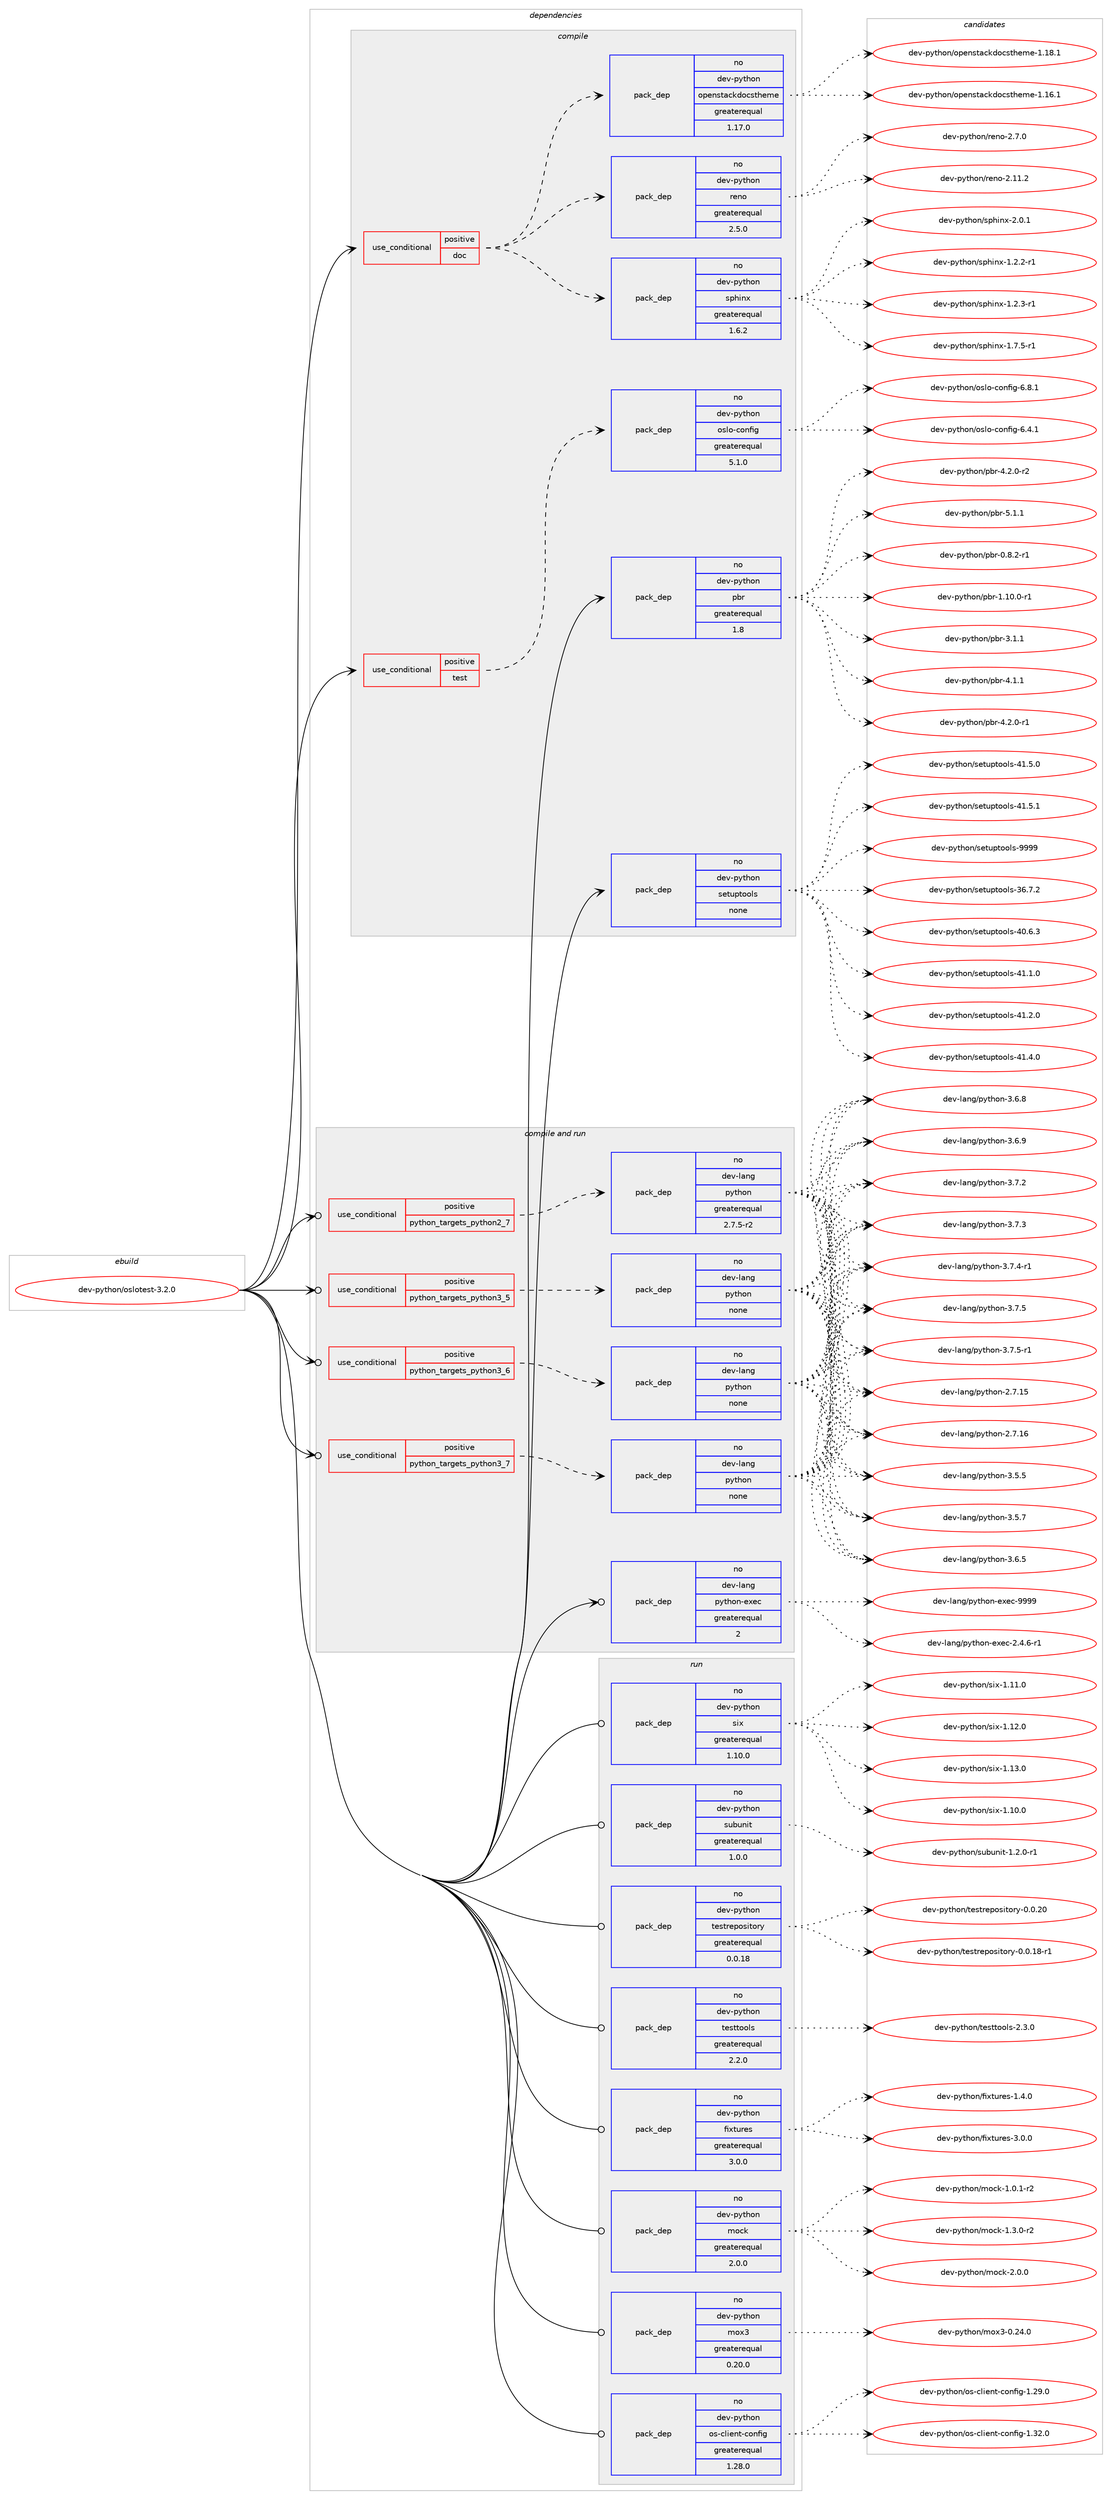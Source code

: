 digraph prolog {

# *************
# Graph options
# *************

newrank=true;
concentrate=true;
compound=true;
graph [rankdir=LR,fontname=Helvetica,fontsize=10,ranksep=1.5];#, ranksep=2.5, nodesep=0.2];
edge  [arrowhead=vee];
node  [fontname=Helvetica,fontsize=10];

# **********
# The ebuild
# **********

subgraph cluster_leftcol {
color=gray;
rank=same;
label=<<i>ebuild</i>>;
id [label="dev-python/oslotest-3.2.0", color=red, width=4, href="../dev-python/oslotest-3.2.0.svg"];
}

# ****************
# The dependencies
# ****************

subgraph cluster_midcol {
color=gray;
label=<<i>dependencies</i>>;
subgraph cluster_compile {
fillcolor="#eeeeee";
style=filled;
label=<<i>compile</i>>;
subgraph cond143910 {
dependency619849 [label=<<TABLE BORDER="0" CELLBORDER="1" CELLSPACING="0" CELLPADDING="4"><TR><TD ROWSPAN="3" CELLPADDING="10">use_conditional</TD></TR><TR><TD>positive</TD></TR><TR><TD>doc</TD></TR></TABLE>>, shape=none, color=red];
subgraph pack464129 {
dependency619850 [label=<<TABLE BORDER="0" CELLBORDER="1" CELLSPACING="0" CELLPADDING="4" WIDTH="220"><TR><TD ROWSPAN="6" CELLPADDING="30">pack_dep</TD></TR><TR><TD WIDTH="110">no</TD></TR><TR><TD>dev-python</TD></TR><TR><TD>openstackdocstheme</TD></TR><TR><TD>greaterequal</TD></TR><TR><TD>1.17.0</TD></TR></TABLE>>, shape=none, color=blue];
}
dependency619849:e -> dependency619850:w [weight=20,style="dashed",arrowhead="vee"];
subgraph pack464130 {
dependency619851 [label=<<TABLE BORDER="0" CELLBORDER="1" CELLSPACING="0" CELLPADDING="4" WIDTH="220"><TR><TD ROWSPAN="6" CELLPADDING="30">pack_dep</TD></TR><TR><TD WIDTH="110">no</TD></TR><TR><TD>dev-python</TD></TR><TR><TD>sphinx</TD></TR><TR><TD>greaterequal</TD></TR><TR><TD>1.6.2</TD></TR></TABLE>>, shape=none, color=blue];
}
dependency619849:e -> dependency619851:w [weight=20,style="dashed",arrowhead="vee"];
subgraph pack464131 {
dependency619852 [label=<<TABLE BORDER="0" CELLBORDER="1" CELLSPACING="0" CELLPADDING="4" WIDTH="220"><TR><TD ROWSPAN="6" CELLPADDING="30">pack_dep</TD></TR><TR><TD WIDTH="110">no</TD></TR><TR><TD>dev-python</TD></TR><TR><TD>reno</TD></TR><TR><TD>greaterequal</TD></TR><TR><TD>2.5.0</TD></TR></TABLE>>, shape=none, color=blue];
}
dependency619849:e -> dependency619852:w [weight=20,style="dashed",arrowhead="vee"];
}
id:e -> dependency619849:w [weight=20,style="solid",arrowhead="vee"];
subgraph cond143911 {
dependency619853 [label=<<TABLE BORDER="0" CELLBORDER="1" CELLSPACING="0" CELLPADDING="4"><TR><TD ROWSPAN="3" CELLPADDING="10">use_conditional</TD></TR><TR><TD>positive</TD></TR><TR><TD>test</TD></TR></TABLE>>, shape=none, color=red];
subgraph pack464132 {
dependency619854 [label=<<TABLE BORDER="0" CELLBORDER="1" CELLSPACING="0" CELLPADDING="4" WIDTH="220"><TR><TD ROWSPAN="6" CELLPADDING="30">pack_dep</TD></TR><TR><TD WIDTH="110">no</TD></TR><TR><TD>dev-python</TD></TR><TR><TD>oslo-config</TD></TR><TR><TD>greaterequal</TD></TR><TR><TD>5.1.0</TD></TR></TABLE>>, shape=none, color=blue];
}
dependency619853:e -> dependency619854:w [weight=20,style="dashed",arrowhead="vee"];
}
id:e -> dependency619853:w [weight=20,style="solid",arrowhead="vee"];
subgraph pack464133 {
dependency619855 [label=<<TABLE BORDER="0" CELLBORDER="1" CELLSPACING="0" CELLPADDING="4" WIDTH="220"><TR><TD ROWSPAN="6" CELLPADDING="30">pack_dep</TD></TR><TR><TD WIDTH="110">no</TD></TR><TR><TD>dev-python</TD></TR><TR><TD>pbr</TD></TR><TR><TD>greaterequal</TD></TR><TR><TD>1.8</TD></TR></TABLE>>, shape=none, color=blue];
}
id:e -> dependency619855:w [weight=20,style="solid",arrowhead="vee"];
subgraph pack464134 {
dependency619856 [label=<<TABLE BORDER="0" CELLBORDER="1" CELLSPACING="0" CELLPADDING="4" WIDTH="220"><TR><TD ROWSPAN="6" CELLPADDING="30">pack_dep</TD></TR><TR><TD WIDTH="110">no</TD></TR><TR><TD>dev-python</TD></TR><TR><TD>setuptools</TD></TR><TR><TD>none</TD></TR><TR><TD></TD></TR></TABLE>>, shape=none, color=blue];
}
id:e -> dependency619856:w [weight=20,style="solid",arrowhead="vee"];
}
subgraph cluster_compileandrun {
fillcolor="#eeeeee";
style=filled;
label=<<i>compile and run</i>>;
subgraph cond143912 {
dependency619857 [label=<<TABLE BORDER="0" CELLBORDER="1" CELLSPACING="0" CELLPADDING="4"><TR><TD ROWSPAN="3" CELLPADDING="10">use_conditional</TD></TR><TR><TD>positive</TD></TR><TR><TD>python_targets_python2_7</TD></TR></TABLE>>, shape=none, color=red];
subgraph pack464135 {
dependency619858 [label=<<TABLE BORDER="0" CELLBORDER="1" CELLSPACING="0" CELLPADDING="4" WIDTH="220"><TR><TD ROWSPAN="6" CELLPADDING="30">pack_dep</TD></TR><TR><TD WIDTH="110">no</TD></TR><TR><TD>dev-lang</TD></TR><TR><TD>python</TD></TR><TR><TD>greaterequal</TD></TR><TR><TD>2.7.5-r2</TD></TR></TABLE>>, shape=none, color=blue];
}
dependency619857:e -> dependency619858:w [weight=20,style="dashed",arrowhead="vee"];
}
id:e -> dependency619857:w [weight=20,style="solid",arrowhead="odotvee"];
subgraph cond143913 {
dependency619859 [label=<<TABLE BORDER="0" CELLBORDER="1" CELLSPACING="0" CELLPADDING="4"><TR><TD ROWSPAN="3" CELLPADDING="10">use_conditional</TD></TR><TR><TD>positive</TD></TR><TR><TD>python_targets_python3_5</TD></TR></TABLE>>, shape=none, color=red];
subgraph pack464136 {
dependency619860 [label=<<TABLE BORDER="0" CELLBORDER="1" CELLSPACING="0" CELLPADDING="4" WIDTH="220"><TR><TD ROWSPAN="6" CELLPADDING="30">pack_dep</TD></TR><TR><TD WIDTH="110">no</TD></TR><TR><TD>dev-lang</TD></TR><TR><TD>python</TD></TR><TR><TD>none</TD></TR><TR><TD></TD></TR></TABLE>>, shape=none, color=blue];
}
dependency619859:e -> dependency619860:w [weight=20,style="dashed",arrowhead="vee"];
}
id:e -> dependency619859:w [weight=20,style="solid",arrowhead="odotvee"];
subgraph cond143914 {
dependency619861 [label=<<TABLE BORDER="0" CELLBORDER="1" CELLSPACING="0" CELLPADDING="4"><TR><TD ROWSPAN="3" CELLPADDING="10">use_conditional</TD></TR><TR><TD>positive</TD></TR><TR><TD>python_targets_python3_6</TD></TR></TABLE>>, shape=none, color=red];
subgraph pack464137 {
dependency619862 [label=<<TABLE BORDER="0" CELLBORDER="1" CELLSPACING="0" CELLPADDING="4" WIDTH="220"><TR><TD ROWSPAN="6" CELLPADDING="30">pack_dep</TD></TR><TR><TD WIDTH="110">no</TD></TR><TR><TD>dev-lang</TD></TR><TR><TD>python</TD></TR><TR><TD>none</TD></TR><TR><TD></TD></TR></TABLE>>, shape=none, color=blue];
}
dependency619861:e -> dependency619862:w [weight=20,style="dashed",arrowhead="vee"];
}
id:e -> dependency619861:w [weight=20,style="solid",arrowhead="odotvee"];
subgraph cond143915 {
dependency619863 [label=<<TABLE BORDER="0" CELLBORDER="1" CELLSPACING="0" CELLPADDING="4"><TR><TD ROWSPAN="3" CELLPADDING="10">use_conditional</TD></TR><TR><TD>positive</TD></TR><TR><TD>python_targets_python3_7</TD></TR></TABLE>>, shape=none, color=red];
subgraph pack464138 {
dependency619864 [label=<<TABLE BORDER="0" CELLBORDER="1" CELLSPACING="0" CELLPADDING="4" WIDTH="220"><TR><TD ROWSPAN="6" CELLPADDING="30">pack_dep</TD></TR><TR><TD WIDTH="110">no</TD></TR><TR><TD>dev-lang</TD></TR><TR><TD>python</TD></TR><TR><TD>none</TD></TR><TR><TD></TD></TR></TABLE>>, shape=none, color=blue];
}
dependency619863:e -> dependency619864:w [weight=20,style="dashed",arrowhead="vee"];
}
id:e -> dependency619863:w [weight=20,style="solid",arrowhead="odotvee"];
subgraph pack464139 {
dependency619865 [label=<<TABLE BORDER="0" CELLBORDER="1" CELLSPACING="0" CELLPADDING="4" WIDTH="220"><TR><TD ROWSPAN="6" CELLPADDING="30">pack_dep</TD></TR><TR><TD WIDTH="110">no</TD></TR><TR><TD>dev-lang</TD></TR><TR><TD>python-exec</TD></TR><TR><TD>greaterequal</TD></TR><TR><TD>2</TD></TR></TABLE>>, shape=none, color=blue];
}
id:e -> dependency619865:w [weight=20,style="solid",arrowhead="odotvee"];
}
subgraph cluster_run {
fillcolor="#eeeeee";
style=filled;
label=<<i>run</i>>;
subgraph pack464140 {
dependency619866 [label=<<TABLE BORDER="0" CELLBORDER="1" CELLSPACING="0" CELLPADDING="4" WIDTH="220"><TR><TD ROWSPAN="6" CELLPADDING="30">pack_dep</TD></TR><TR><TD WIDTH="110">no</TD></TR><TR><TD>dev-python</TD></TR><TR><TD>fixtures</TD></TR><TR><TD>greaterequal</TD></TR><TR><TD>3.0.0</TD></TR></TABLE>>, shape=none, color=blue];
}
id:e -> dependency619866:w [weight=20,style="solid",arrowhead="odot"];
subgraph pack464141 {
dependency619867 [label=<<TABLE BORDER="0" CELLBORDER="1" CELLSPACING="0" CELLPADDING="4" WIDTH="220"><TR><TD ROWSPAN="6" CELLPADDING="30">pack_dep</TD></TR><TR><TD WIDTH="110">no</TD></TR><TR><TD>dev-python</TD></TR><TR><TD>mock</TD></TR><TR><TD>greaterequal</TD></TR><TR><TD>2.0.0</TD></TR></TABLE>>, shape=none, color=blue];
}
id:e -> dependency619867:w [weight=20,style="solid",arrowhead="odot"];
subgraph pack464142 {
dependency619868 [label=<<TABLE BORDER="0" CELLBORDER="1" CELLSPACING="0" CELLPADDING="4" WIDTH="220"><TR><TD ROWSPAN="6" CELLPADDING="30">pack_dep</TD></TR><TR><TD WIDTH="110">no</TD></TR><TR><TD>dev-python</TD></TR><TR><TD>mox3</TD></TR><TR><TD>greaterequal</TD></TR><TR><TD>0.20.0</TD></TR></TABLE>>, shape=none, color=blue];
}
id:e -> dependency619868:w [weight=20,style="solid",arrowhead="odot"];
subgraph pack464143 {
dependency619869 [label=<<TABLE BORDER="0" CELLBORDER="1" CELLSPACING="0" CELLPADDING="4" WIDTH="220"><TR><TD ROWSPAN="6" CELLPADDING="30">pack_dep</TD></TR><TR><TD WIDTH="110">no</TD></TR><TR><TD>dev-python</TD></TR><TR><TD>os-client-config</TD></TR><TR><TD>greaterequal</TD></TR><TR><TD>1.28.0</TD></TR></TABLE>>, shape=none, color=blue];
}
id:e -> dependency619869:w [weight=20,style="solid",arrowhead="odot"];
subgraph pack464144 {
dependency619870 [label=<<TABLE BORDER="0" CELLBORDER="1" CELLSPACING="0" CELLPADDING="4" WIDTH="220"><TR><TD ROWSPAN="6" CELLPADDING="30">pack_dep</TD></TR><TR><TD WIDTH="110">no</TD></TR><TR><TD>dev-python</TD></TR><TR><TD>six</TD></TR><TR><TD>greaterequal</TD></TR><TR><TD>1.10.0</TD></TR></TABLE>>, shape=none, color=blue];
}
id:e -> dependency619870:w [weight=20,style="solid",arrowhead="odot"];
subgraph pack464145 {
dependency619871 [label=<<TABLE BORDER="0" CELLBORDER="1" CELLSPACING="0" CELLPADDING="4" WIDTH="220"><TR><TD ROWSPAN="6" CELLPADDING="30">pack_dep</TD></TR><TR><TD WIDTH="110">no</TD></TR><TR><TD>dev-python</TD></TR><TR><TD>subunit</TD></TR><TR><TD>greaterequal</TD></TR><TR><TD>1.0.0</TD></TR></TABLE>>, shape=none, color=blue];
}
id:e -> dependency619871:w [weight=20,style="solid",arrowhead="odot"];
subgraph pack464146 {
dependency619872 [label=<<TABLE BORDER="0" CELLBORDER="1" CELLSPACING="0" CELLPADDING="4" WIDTH="220"><TR><TD ROWSPAN="6" CELLPADDING="30">pack_dep</TD></TR><TR><TD WIDTH="110">no</TD></TR><TR><TD>dev-python</TD></TR><TR><TD>testrepository</TD></TR><TR><TD>greaterequal</TD></TR><TR><TD>0.0.18</TD></TR></TABLE>>, shape=none, color=blue];
}
id:e -> dependency619872:w [weight=20,style="solid",arrowhead="odot"];
subgraph pack464147 {
dependency619873 [label=<<TABLE BORDER="0" CELLBORDER="1" CELLSPACING="0" CELLPADDING="4" WIDTH="220"><TR><TD ROWSPAN="6" CELLPADDING="30">pack_dep</TD></TR><TR><TD WIDTH="110">no</TD></TR><TR><TD>dev-python</TD></TR><TR><TD>testtools</TD></TR><TR><TD>greaterequal</TD></TR><TR><TD>2.2.0</TD></TR></TABLE>>, shape=none, color=blue];
}
id:e -> dependency619873:w [weight=20,style="solid",arrowhead="odot"];
}
}

# **************
# The candidates
# **************

subgraph cluster_choices {
rank=same;
color=gray;
label=<<i>candidates</i>>;

subgraph choice464129 {
color=black;
nodesep=1;
choice100101118451121211161041111104711111210111011511697991071001119911511610410110910145494649544649 [label="dev-python/openstackdocstheme-1.16.1", color=red, width=4,href="../dev-python/openstackdocstheme-1.16.1.svg"];
choice100101118451121211161041111104711111210111011511697991071001119911511610410110910145494649564649 [label="dev-python/openstackdocstheme-1.18.1", color=red, width=4,href="../dev-python/openstackdocstheme-1.18.1.svg"];
dependency619850:e -> choice100101118451121211161041111104711111210111011511697991071001119911511610410110910145494649544649:w [style=dotted,weight="100"];
dependency619850:e -> choice100101118451121211161041111104711111210111011511697991071001119911511610410110910145494649564649:w [style=dotted,weight="100"];
}
subgraph choice464130 {
color=black;
nodesep=1;
choice10010111845112121116104111110471151121041051101204549465046504511449 [label="dev-python/sphinx-1.2.2-r1", color=red, width=4,href="../dev-python/sphinx-1.2.2-r1.svg"];
choice10010111845112121116104111110471151121041051101204549465046514511449 [label="dev-python/sphinx-1.2.3-r1", color=red, width=4,href="../dev-python/sphinx-1.2.3-r1.svg"];
choice10010111845112121116104111110471151121041051101204549465546534511449 [label="dev-python/sphinx-1.7.5-r1", color=red, width=4,href="../dev-python/sphinx-1.7.5-r1.svg"];
choice1001011184511212111610411111047115112104105110120455046484649 [label="dev-python/sphinx-2.0.1", color=red, width=4,href="../dev-python/sphinx-2.0.1.svg"];
dependency619851:e -> choice10010111845112121116104111110471151121041051101204549465046504511449:w [style=dotted,weight="100"];
dependency619851:e -> choice10010111845112121116104111110471151121041051101204549465046514511449:w [style=dotted,weight="100"];
dependency619851:e -> choice10010111845112121116104111110471151121041051101204549465546534511449:w [style=dotted,weight="100"];
dependency619851:e -> choice1001011184511212111610411111047115112104105110120455046484649:w [style=dotted,weight="100"];
}
subgraph choice464131 {
color=black;
nodesep=1;
choice100101118451121211161041111104711410111011145504649494650 [label="dev-python/reno-2.11.2", color=red, width=4,href="../dev-python/reno-2.11.2.svg"];
choice1001011184511212111610411111047114101110111455046554648 [label="dev-python/reno-2.7.0", color=red, width=4,href="../dev-python/reno-2.7.0.svg"];
dependency619852:e -> choice100101118451121211161041111104711410111011145504649494650:w [style=dotted,weight="100"];
dependency619852:e -> choice1001011184511212111610411111047114101110111455046554648:w [style=dotted,weight="100"];
}
subgraph choice464132 {
color=black;
nodesep=1;
choice10010111845112121116104111110471111151081114599111110102105103455446524649 [label="dev-python/oslo-config-6.4.1", color=red, width=4,href="../dev-python/oslo-config-6.4.1.svg"];
choice10010111845112121116104111110471111151081114599111110102105103455446564649 [label="dev-python/oslo-config-6.8.1", color=red, width=4,href="../dev-python/oslo-config-6.8.1.svg"];
dependency619854:e -> choice10010111845112121116104111110471111151081114599111110102105103455446524649:w [style=dotted,weight="100"];
dependency619854:e -> choice10010111845112121116104111110471111151081114599111110102105103455446564649:w [style=dotted,weight="100"];
}
subgraph choice464133 {
color=black;
nodesep=1;
choice1001011184511212111610411111047112981144548465646504511449 [label="dev-python/pbr-0.8.2-r1", color=red, width=4,href="../dev-python/pbr-0.8.2-r1.svg"];
choice100101118451121211161041111104711298114454946494846484511449 [label="dev-python/pbr-1.10.0-r1", color=red, width=4,href="../dev-python/pbr-1.10.0-r1.svg"];
choice100101118451121211161041111104711298114455146494649 [label="dev-python/pbr-3.1.1", color=red, width=4,href="../dev-python/pbr-3.1.1.svg"];
choice100101118451121211161041111104711298114455246494649 [label="dev-python/pbr-4.1.1", color=red, width=4,href="../dev-python/pbr-4.1.1.svg"];
choice1001011184511212111610411111047112981144552465046484511449 [label="dev-python/pbr-4.2.0-r1", color=red, width=4,href="../dev-python/pbr-4.2.0-r1.svg"];
choice1001011184511212111610411111047112981144552465046484511450 [label="dev-python/pbr-4.2.0-r2", color=red, width=4,href="../dev-python/pbr-4.2.0-r2.svg"];
choice100101118451121211161041111104711298114455346494649 [label="dev-python/pbr-5.1.1", color=red, width=4,href="../dev-python/pbr-5.1.1.svg"];
dependency619855:e -> choice1001011184511212111610411111047112981144548465646504511449:w [style=dotted,weight="100"];
dependency619855:e -> choice100101118451121211161041111104711298114454946494846484511449:w [style=dotted,weight="100"];
dependency619855:e -> choice100101118451121211161041111104711298114455146494649:w [style=dotted,weight="100"];
dependency619855:e -> choice100101118451121211161041111104711298114455246494649:w [style=dotted,weight="100"];
dependency619855:e -> choice1001011184511212111610411111047112981144552465046484511449:w [style=dotted,weight="100"];
dependency619855:e -> choice1001011184511212111610411111047112981144552465046484511450:w [style=dotted,weight="100"];
dependency619855:e -> choice100101118451121211161041111104711298114455346494649:w [style=dotted,weight="100"];
}
subgraph choice464134 {
color=black;
nodesep=1;
choice100101118451121211161041111104711510111611711211611111110811545515446554650 [label="dev-python/setuptools-36.7.2", color=red, width=4,href="../dev-python/setuptools-36.7.2.svg"];
choice100101118451121211161041111104711510111611711211611111110811545524846544651 [label="dev-python/setuptools-40.6.3", color=red, width=4,href="../dev-python/setuptools-40.6.3.svg"];
choice100101118451121211161041111104711510111611711211611111110811545524946494648 [label="dev-python/setuptools-41.1.0", color=red, width=4,href="../dev-python/setuptools-41.1.0.svg"];
choice100101118451121211161041111104711510111611711211611111110811545524946504648 [label="dev-python/setuptools-41.2.0", color=red, width=4,href="../dev-python/setuptools-41.2.0.svg"];
choice100101118451121211161041111104711510111611711211611111110811545524946524648 [label="dev-python/setuptools-41.4.0", color=red, width=4,href="../dev-python/setuptools-41.4.0.svg"];
choice100101118451121211161041111104711510111611711211611111110811545524946534648 [label="dev-python/setuptools-41.5.0", color=red, width=4,href="../dev-python/setuptools-41.5.0.svg"];
choice100101118451121211161041111104711510111611711211611111110811545524946534649 [label="dev-python/setuptools-41.5.1", color=red, width=4,href="../dev-python/setuptools-41.5.1.svg"];
choice10010111845112121116104111110471151011161171121161111111081154557575757 [label="dev-python/setuptools-9999", color=red, width=4,href="../dev-python/setuptools-9999.svg"];
dependency619856:e -> choice100101118451121211161041111104711510111611711211611111110811545515446554650:w [style=dotted,weight="100"];
dependency619856:e -> choice100101118451121211161041111104711510111611711211611111110811545524846544651:w [style=dotted,weight="100"];
dependency619856:e -> choice100101118451121211161041111104711510111611711211611111110811545524946494648:w [style=dotted,weight="100"];
dependency619856:e -> choice100101118451121211161041111104711510111611711211611111110811545524946504648:w [style=dotted,weight="100"];
dependency619856:e -> choice100101118451121211161041111104711510111611711211611111110811545524946524648:w [style=dotted,weight="100"];
dependency619856:e -> choice100101118451121211161041111104711510111611711211611111110811545524946534648:w [style=dotted,weight="100"];
dependency619856:e -> choice100101118451121211161041111104711510111611711211611111110811545524946534649:w [style=dotted,weight="100"];
dependency619856:e -> choice10010111845112121116104111110471151011161171121161111111081154557575757:w [style=dotted,weight="100"];
}
subgraph choice464135 {
color=black;
nodesep=1;
choice10010111845108971101034711212111610411111045504655464953 [label="dev-lang/python-2.7.15", color=red, width=4,href="../dev-lang/python-2.7.15.svg"];
choice10010111845108971101034711212111610411111045504655464954 [label="dev-lang/python-2.7.16", color=red, width=4,href="../dev-lang/python-2.7.16.svg"];
choice100101118451089711010347112121116104111110455146534653 [label="dev-lang/python-3.5.5", color=red, width=4,href="../dev-lang/python-3.5.5.svg"];
choice100101118451089711010347112121116104111110455146534655 [label="dev-lang/python-3.5.7", color=red, width=4,href="../dev-lang/python-3.5.7.svg"];
choice100101118451089711010347112121116104111110455146544653 [label="dev-lang/python-3.6.5", color=red, width=4,href="../dev-lang/python-3.6.5.svg"];
choice100101118451089711010347112121116104111110455146544656 [label="dev-lang/python-3.6.8", color=red, width=4,href="../dev-lang/python-3.6.8.svg"];
choice100101118451089711010347112121116104111110455146544657 [label="dev-lang/python-3.6.9", color=red, width=4,href="../dev-lang/python-3.6.9.svg"];
choice100101118451089711010347112121116104111110455146554650 [label="dev-lang/python-3.7.2", color=red, width=4,href="../dev-lang/python-3.7.2.svg"];
choice100101118451089711010347112121116104111110455146554651 [label="dev-lang/python-3.7.3", color=red, width=4,href="../dev-lang/python-3.7.3.svg"];
choice1001011184510897110103471121211161041111104551465546524511449 [label="dev-lang/python-3.7.4-r1", color=red, width=4,href="../dev-lang/python-3.7.4-r1.svg"];
choice100101118451089711010347112121116104111110455146554653 [label="dev-lang/python-3.7.5", color=red, width=4,href="../dev-lang/python-3.7.5.svg"];
choice1001011184510897110103471121211161041111104551465546534511449 [label="dev-lang/python-3.7.5-r1", color=red, width=4,href="../dev-lang/python-3.7.5-r1.svg"];
dependency619858:e -> choice10010111845108971101034711212111610411111045504655464953:w [style=dotted,weight="100"];
dependency619858:e -> choice10010111845108971101034711212111610411111045504655464954:w [style=dotted,weight="100"];
dependency619858:e -> choice100101118451089711010347112121116104111110455146534653:w [style=dotted,weight="100"];
dependency619858:e -> choice100101118451089711010347112121116104111110455146534655:w [style=dotted,weight="100"];
dependency619858:e -> choice100101118451089711010347112121116104111110455146544653:w [style=dotted,weight="100"];
dependency619858:e -> choice100101118451089711010347112121116104111110455146544656:w [style=dotted,weight="100"];
dependency619858:e -> choice100101118451089711010347112121116104111110455146544657:w [style=dotted,weight="100"];
dependency619858:e -> choice100101118451089711010347112121116104111110455146554650:w [style=dotted,weight="100"];
dependency619858:e -> choice100101118451089711010347112121116104111110455146554651:w [style=dotted,weight="100"];
dependency619858:e -> choice1001011184510897110103471121211161041111104551465546524511449:w [style=dotted,weight="100"];
dependency619858:e -> choice100101118451089711010347112121116104111110455146554653:w [style=dotted,weight="100"];
dependency619858:e -> choice1001011184510897110103471121211161041111104551465546534511449:w [style=dotted,weight="100"];
}
subgraph choice464136 {
color=black;
nodesep=1;
choice10010111845108971101034711212111610411111045504655464953 [label="dev-lang/python-2.7.15", color=red, width=4,href="../dev-lang/python-2.7.15.svg"];
choice10010111845108971101034711212111610411111045504655464954 [label="dev-lang/python-2.7.16", color=red, width=4,href="../dev-lang/python-2.7.16.svg"];
choice100101118451089711010347112121116104111110455146534653 [label="dev-lang/python-3.5.5", color=red, width=4,href="../dev-lang/python-3.5.5.svg"];
choice100101118451089711010347112121116104111110455146534655 [label="dev-lang/python-3.5.7", color=red, width=4,href="../dev-lang/python-3.5.7.svg"];
choice100101118451089711010347112121116104111110455146544653 [label="dev-lang/python-3.6.5", color=red, width=4,href="../dev-lang/python-3.6.5.svg"];
choice100101118451089711010347112121116104111110455146544656 [label="dev-lang/python-3.6.8", color=red, width=4,href="../dev-lang/python-3.6.8.svg"];
choice100101118451089711010347112121116104111110455146544657 [label="dev-lang/python-3.6.9", color=red, width=4,href="../dev-lang/python-3.6.9.svg"];
choice100101118451089711010347112121116104111110455146554650 [label="dev-lang/python-3.7.2", color=red, width=4,href="../dev-lang/python-3.7.2.svg"];
choice100101118451089711010347112121116104111110455146554651 [label="dev-lang/python-3.7.3", color=red, width=4,href="../dev-lang/python-3.7.3.svg"];
choice1001011184510897110103471121211161041111104551465546524511449 [label="dev-lang/python-3.7.4-r1", color=red, width=4,href="../dev-lang/python-3.7.4-r1.svg"];
choice100101118451089711010347112121116104111110455146554653 [label="dev-lang/python-3.7.5", color=red, width=4,href="../dev-lang/python-3.7.5.svg"];
choice1001011184510897110103471121211161041111104551465546534511449 [label="dev-lang/python-3.7.5-r1", color=red, width=4,href="../dev-lang/python-3.7.5-r1.svg"];
dependency619860:e -> choice10010111845108971101034711212111610411111045504655464953:w [style=dotted,weight="100"];
dependency619860:e -> choice10010111845108971101034711212111610411111045504655464954:w [style=dotted,weight="100"];
dependency619860:e -> choice100101118451089711010347112121116104111110455146534653:w [style=dotted,weight="100"];
dependency619860:e -> choice100101118451089711010347112121116104111110455146534655:w [style=dotted,weight="100"];
dependency619860:e -> choice100101118451089711010347112121116104111110455146544653:w [style=dotted,weight="100"];
dependency619860:e -> choice100101118451089711010347112121116104111110455146544656:w [style=dotted,weight="100"];
dependency619860:e -> choice100101118451089711010347112121116104111110455146544657:w [style=dotted,weight="100"];
dependency619860:e -> choice100101118451089711010347112121116104111110455146554650:w [style=dotted,weight="100"];
dependency619860:e -> choice100101118451089711010347112121116104111110455146554651:w [style=dotted,weight="100"];
dependency619860:e -> choice1001011184510897110103471121211161041111104551465546524511449:w [style=dotted,weight="100"];
dependency619860:e -> choice100101118451089711010347112121116104111110455146554653:w [style=dotted,weight="100"];
dependency619860:e -> choice1001011184510897110103471121211161041111104551465546534511449:w [style=dotted,weight="100"];
}
subgraph choice464137 {
color=black;
nodesep=1;
choice10010111845108971101034711212111610411111045504655464953 [label="dev-lang/python-2.7.15", color=red, width=4,href="../dev-lang/python-2.7.15.svg"];
choice10010111845108971101034711212111610411111045504655464954 [label="dev-lang/python-2.7.16", color=red, width=4,href="../dev-lang/python-2.7.16.svg"];
choice100101118451089711010347112121116104111110455146534653 [label="dev-lang/python-3.5.5", color=red, width=4,href="../dev-lang/python-3.5.5.svg"];
choice100101118451089711010347112121116104111110455146534655 [label="dev-lang/python-3.5.7", color=red, width=4,href="../dev-lang/python-3.5.7.svg"];
choice100101118451089711010347112121116104111110455146544653 [label="dev-lang/python-3.6.5", color=red, width=4,href="../dev-lang/python-3.6.5.svg"];
choice100101118451089711010347112121116104111110455146544656 [label="dev-lang/python-3.6.8", color=red, width=4,href="../dev-lang/python-3.6.8.svg"];
choice100101118451089711010347112121116104111110455146544657 [label="dev-lang/python-3.6.9", color=red, width=4,href="../dev-lang/python-3.6.9.svg"];
choice100101118451089711010347112121116104111110455146554650 [label="dev-lang/python-3.7.2", color=red, width=4,href="../dev-lang/python-3.7.2.svg"];
choice100101118451089711010347112121116104111110455146554651 [label="dev-lang/python-3.7.3", color=red, width=4,href="../dev-lang/python-3.7.3.svg"];
choice1001011184510897110103471121211161041111104551465546524511449 [label="dev-lang/python-3.7.4-r1", color=red, width=4,href="../dev-lang/python-3.7.4-r1.svg"];
choice100101118451089711010347112121116104111110455146554653 [label="dev-lang/python-3.7.5", color=red, width=4,href="../dev-lang/python-3.7.5.svg"];
choice1001011184510897110103471121211161041111104551465546534511449 [label="dev-lang/python-3.7.5-r1", color=red, width=4,href="../dev-lang/python-3.7.5-r1.svg"];
dependency619862:e -> choice10010111845108971101034711212111610411111045504655464953:w [style=dotted,weight="100"];
dependency619862:e -> choice10010111845108971101034711212111610411111045504655464954:w [style=dotted,weight="100"];
dependency619862:e -> choice100101118451089711010347112121116104111110455146534653:w [style=dotted,weight="100"];
dependency619862:e -> choice100101118451089711010347112121116104111110455146534655:w [style=dotted,weight="100"];
dependency619862:e -> choice100101118451089711010347112121116104111110455146544653:w [style=dotted,weight="100"];
dependency619862:e -> choice100101118451089711010347112121116104111110455146544656:w [style=dotted,weight="100"];
dependency619862:e -> choice100101118451089711010347112121116104111110455146544657:w [style=dotted,weight="100"];
dependency619862:e -> choice100101118451089711010347112121116104111110455146554650:w [style=dotted,weight="100"];
dependency619862:e -> choice100101118451089711010347112121116104111110455146554651:w [style=dotted,weight="100"];
dependency619862:e -> choice1001011184510897110103471121211161041111104551465546524511449:w [style=dotted,weight="100"];
dependency619862:e -> choice100101118451089711010347112121116104111110455146554653:w [style=dotted,weight="100"];
dependency619862:e -> choice1001011184510897110103471121211161041111104551465546534511449:w [style=dotted,weight="100"];
}
subgraph choice464138 {
color=black;
nodesep=1;
choice10010111845108971101034711212111610411111045504655464953 [label="dev-lang/python-2.7.15", color=red, width=4,href="../dev-lang/python-2.7.15.svg"];
choice10010111845108971101034711212111610411111045504655464954 [label="dev-lang/python-2.7.16", color=red, width=4,href="../dev-lang/python-2.7.16.svg"];
choice100101118451089711010347112121116104111110455146534653 [label="dev-lang/python-3.5.5", color=red, width=4,href="../dev-lang/python-3.5.5.svg"];
choice100101118451089711010347112121116104111110455146534655 [label="dev-lang/python-3.5.7", color=red, width=4,href="../dev-lang/python-3.5.7.svg"];
choice100101118451089711010347112121116104111110455146544653 [label="dev-lang/python-3.6.5", color=red, width=4,href="../dev-lang/python-3.6.5.svg"];
choice100101118451089711010347112121116104111110455146544656 [label="dev-lang/python-3.6.8", color=red, width=4,href="../dev-lang/python-3.6.8.svg"];
choice100101118451089711010347112121116104111110455146544657 [label="dev-lang/python-3.6.9", color=red, width=4,href="../dev-lang/python-3.6.9.svg"];
choice100101118451089711010347112121116104111110455146554650 [label="dev-lang/python-3.7.2", color=red, width=4,href="../dev-lang/python-3.7.2.svg"];
choice100101118451089711010347112121116104111110455146554651 [label="dev-lang/python-3.7.3", color=red, width=4,href="../dev-lang/python-3.7.3.svg"];
choice1001011184510897110103471121211161041111104551465546524511449 [label="dev-lang/python-3.7.4-r1", color=red, width=4,href="../dev-lang/python-3.7.4-r1.svg"];
choice100101118451089711010347112121116104111110455146554653 [label="dev-lang/python-3.7.5", color=red, width=4,href="../dev-lang/python-3.7.5.svg"];
choice1001011184510897110103471121211161041111104551465546534511449 [label="dev-lang/python-3.7.5-r1", color=red, width=4,href="../dev-lang/python-3.7.5-r1.svg"];
dependency619864:e -> choice10010111845108971101034711212111610411111045504655464953:w [style=dotted,weight="100"];
dependency619864:e -> choice10010111845108971101034711212111610411111045504655464954:w [style=dotted,weight="100"];
dependency619864:e -> choice100101118451089711010347112121116104111110455146534653:w [style=dotted,weight="100"];
dependency619864:e -> choice100101118451089711010347112121116104111110455146534655:w [style=dotted,weight="100"];
dependency619864:e -> choice100101118451089711010347112121116104111110455146544653:w [style=dotted,weight="100"];
dependency619864:e -> choice100101118451089711010347112121116104111110455146544656:w [style=dotted,weight="100"];
dependency619864:e -> choice100101118451089711010347112121116104111110455146544657:w [style=dotted,weight="100"];
dependency619864:e -> choice100101118451089711010347112121116104111110455146554650:w [style=dotted,weight="100"];
dependency619864:e -> choice100101118451089711010347112121116104111110455146554651:w [style=dotted,weight="100"];
dependency619864:e -> choice1001011184510897110103471121211161041111104551465546524511449:w [style=dotted,weight="100"];
dependency619864:e -> choice100101118451089711010347112121116104111110455146554653:w [style=dotted,weight="100"];
dependency619864:e -> choice1001011184510897110103471121211161041111104551465546534511449:w [style=dotted,weight="100"];
}
subgraph choice464139 {
color=black;
nodesep=1;
choice10010111845108971101034711212111610411111045101120101994550465246544511449 [label="dev-lang/python-exec-2.4.6-r1", color=red, width=4,href="../dev-lang/python-exec-2.4.6-r1.svg"];
choice10010111845108971101034711212111610411111045101120101994557575757 [label="dev-lang/python-exec-9999", color=red, width=4,href="../dev-lang/python-exec-9999.svg"];
dependency619865:e -> choice10010111845108971101034711212111610411111045101120101994550465246544511449:w [style=dotted,weight="100"];
dependency619865:e -> choice10010111845108971101034711212111610411111045101120101994557575757:w [style=dotted,weight="100"];
}
subgraph choice464140 {
color=black;
nodesep=1;
choice1001011184511212111610411111047102105120116117114101115454946524648 [label="dev-python/fixtures-1.4.0", color=red, width=4,href="../dev-python/fixtures-1.4.0.svg"];
choice1001011184511212111610411111047102105120116117114101115455146484648 [label="dev-python/fixtures-3.0.0", color=red, width=4,href="../dev-python/fixtures-3.0.0.svg"];
dependency619866:e -> choice1001011184511212111610411111047102105120116117114101115454946524648:w [style=dotted,weight="100"];
dependency619866:e -> choice1001011184511212111610411111047102105120116117114101115455146484648:w [style=dotted,weight="100"];
}
subgraph choice464141 {
color=black;
nodesep=1;
choice1001011184511212111610411111047109111991074549464846494511450 [label="dev-python/mock-1.0.1-r2", color=red, width=4,href="../dev-python/mock-1.0.1-r2.svg"];
choice1001011184511212111610411111047109111991074549465146484511450 [label="dev-python/mock-1.3.0-r2", color=red, width=4,href="../dev-python/mock-1.3.0-r2.svg"];
choice100101118451121211161041111104710911199107455046484648 [label="dev-python/mock-2.0.0", color=red, width=4,href="../dev-python/mock-2.0.0.svg"];
dependency619867:e -> choice1001011184511212111610411111047109111991074549464846494511450:w [style=dotted,weight="100"];
dependency619867:e -> choice1001011184511212111610411111047109111991074549465146484511450:w [style=dotted,weight="100"];
dependency619867:e -> choice100101118451121211161041111104710911199107455046484648:w [style=dotted,weight="100"];
}
subgraph choice464142 {
color=black;
nodesep=1;
choice10010111845112121116104111110471091111205145484650524648 [label="dev-python/mox3-0.24.0", color=red, width=4,href="../dev-python/mox3-0.24.0.svg"];
dependency619868:e -> choice10010111845112121116104111110471091111205145484650524648:w [style=dotted,weight="100"];
}
subgraph choice464143 {
color=black;
nodesep=1;
choice10010111845112121116104111110471111154599108105101110116459911111010210510345494650574648 [label="dev-python/os-client-config-1.29.0", color=red, width=4,href="../dev-python/os-client-config-1.29.0.svg"];
choice10010111845112121116104111110471111154599108105101110116459911111010210510345494651504648 [label="dev-python/os-client-config-1.32.0", color=red, width=4,href="../dev-python/os-client-config-1.32.0.svg"];
dependency619869:e -> choice10010111845112121116104111110471111154599108105101110116459911111010210510345494650574648:w [style=dotted,weight="100"];
dependency619869:e -> choice10010111845112121116104111110471111154599108105101110116459911111010210510345494651504648:w [style=dotted,weight="100"];
}
subgraph choice464144 {
color=black;
nodesep=1;
choice100101118451121211161041111104711510512045494649484648 [label="dev-python/six-1.10.0", color=red, width=4,href="../dev-python/six-1.10.0.svg"];
choice100101118451121211161041111104711510512045494649494648 [label="dev-python/six-1.11.0", color=red, width=4,href="../dev-python/six-1.11.0.svg"];
choice100101118451121211161041111104711510512045494649504648 [label="dev-python/six-1.12.0", color=red, width=4,href="../dev-python/six-1.12.0.svg"];
choice100101118451121211161041111104711510512045494649514648 [label="dev-python/six-1.13.0", color=red, width=4,href="../dev-python/six-1.13.0.svg"];
dependency619870:e -> choice100101118451121211161041111104711510512045494649484648:w [style=dotted,weight="100"];
dependency619870:e -> choice100101118451121211161041111104711510512045494649494648:w [style=dotted,weight="100"];
dependency619870:e -> choice100101118451121211161041111104711510512045494649504648:w [style=dotted,weight="100"];
dependency619870:e -> choice100101118451121211161041111104711510512045494649514648:w [style=dotted,weight="100"];
}
subgraph choice464145 {
color=black;
nodesep=1;
choice1001011184511212111610411111047115117981171101051164549465046484511449 [label="dev-python/subunit-1.2.0-r1", color=red, width=4,href="../dev-python/subunit-1.2.0-r1.svg"];
dependency619871:e -> choice1001011184511212111610411111047115117981171101051164549465046484511449:w [style=dotted,weight="100"];
}
subgraph choice464146 {
color=black;
nodesep=1;
choice1001011184511212111610411111047116101115116114101112111115105116111114121454846484649564511449 [label="dev-python/testrepository-0.0.18-r1", color=red, width=4,href="../dev-python/testrepository-0.0.18-r1.svg"];
choice100101118451121211161041111104711610111511611410111211111510511611111412145484648465048 [label="dev-python/testrepository-0.0.20", color=red, width=4,href="../dev-python/testrepository-0.0.20.svg"];
dependency619872:e -> choice1001011184511212111610411111047116101115116114101112111115105116111114121454846484649564511449:w [style=dotted,weight="100"];
dependency619872:e -> choice100101118451121211161041111104711610111511611410111211111510511611111412145484648465048:w [style=dotted,weight="100"];
}
subgraph choice464147 {
color=black;
nodesep=1;
choice1001011184511212111610411111047116101115116116111111108115455046514648 [label="dev-python/testtools-2.3.0", color=red, width=4,href="../dev-python/testtools-2.3.0.svg"];
dependency619873:e -> choice1001011184511212111610411111047116101115116116111111108115455046514648:w [style=dotted,weight="100"];
}
}

}
